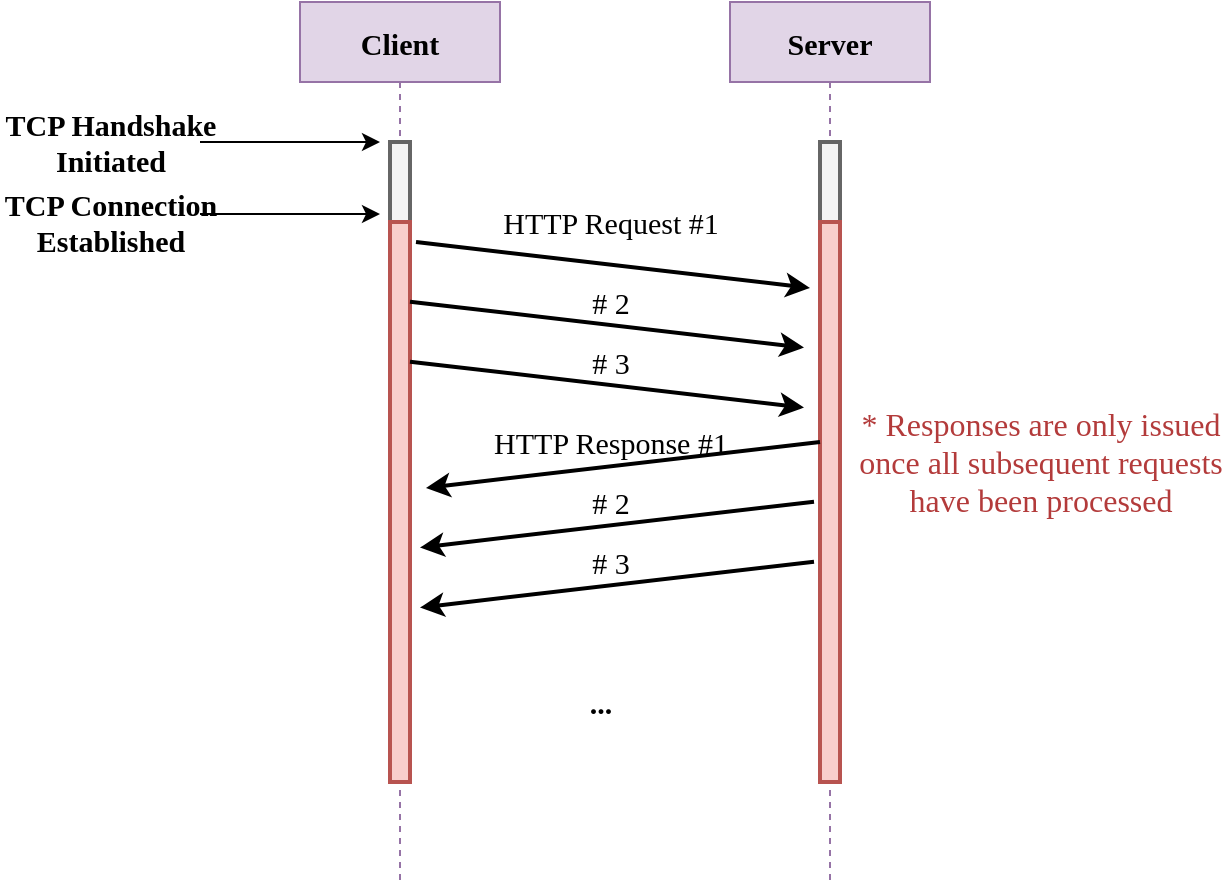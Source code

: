 <mxfile version="20.0.4" type="device"><diagram id="kgpKYQtTHZ0yAKxKKP6v" name="Page-1"><mxGraphModel dx="873" dy="455" grid="1" gridSize="10" guides="1" tooltips="1" connect="1" arrows="1" fold="1" page="1" pageScale="1" pageWidth="850" pageHeight="1100" math="0" shadow="0"><root><mxCell id="0"/><mxCell id="1" parent="0"/><mxCell id="3nuBFxr9cyL0pnOWT2aG-1" value="Client" style="shape=umlLifeline;perimeter=lifelinePerimeter;container=1;collapsible=0;recursiveResize=0;rounded=0;shadow=0;strokeWidth=1;fillColor=#e1d5e7;strokeColor=#9673a6;fontStyle=1;fontFamily=Ubuntu Condensed;fontSource=https%3A%2F%2Ffonts.googleapis.com%2Fcss%3Ffamily%3DUbuntu%2BCondensed;fontSize=15;" parent="1" vertex="1"><mxGeometry x="210" y="180" width="100" height="440" as="geometry"/></mxCell><mxCell id="3nuBFxr9cyL0pnOWT2aG-2" value="" style="points=[];perimeter=orthogonalPerimeter;rounded=0;shadow=0;strokeWidth=2;fillColor=#f5f5f5;strokeColor=#666666;fontColor=#333333;fontFamily=Ubuntu Condensed;fontSource=https%3A%2F%2Ffonts.googleapis.com%2Fcss%3Ffamily%3DUbuntu%2BCondensed;fontSize=15;" parent="3nuBFxr9cyL0pnOWT2aG-1" vertex="1"><mxGeometry x="45" y="70" width="10" height="320" as="geometry"/></mxCell><mxCell id="Wj-A9d42RCxFX4x_4i0x-10" value="" style="points=[];perimeter=orthogonalPerimeter;rounded=0;shadow=0;strokeWidth=2;fillColor=#f8cecc;strokeColor=#b85450;fontFamily=Ubuntu Condensed;fontSource=https%3A%2F%2Ffonts.googleapis.com%2Fcss%3Ffamily%3DUbuntu%2BCondensed;fontSize=15;" parent="3nuBFxr9cyL0pnOWT2aG-1" vertex="1"><mxGeometry x="45" y="110" width="10" height="280" as="geometry"/></mxCell><mxCell id="Wj-A9d42RCxFX4x_4i0x-28" value="" style="endArrow=classic;html=1;rounded=0;fontSize=15;strokeWidth=1;fontFamily=Ubuntu Condensed;fontSource=https%3A%2F%2Ffonts.googleapis.com%2Fcss%3Ffamily%3DUbuntu%2BCondensed;" parent="3nuBFxr9cyL0pnOWT2aG-1" edge="1"><mxGeometry width="50" height="50" relative="1" as="geometry"><mxPoint x="-50" y="70" as="sourcePoint"/><mxPoint x="40" y="70" as="targetPoint"/></mxGeometry></mxCell><mxCell id="3nuBFxr9cyL0pnOWT2aG-5" value="Server" style="shape=umlLifeline;perimeter=lifelinePerimeter;container=1;collapsible=0;recursiveResize=0;rounded=0;shadow=0;strokeWidth=1;fillColor=#e1d5e7;strokeColor=#9673a6;fontStyle=1;fontFamily=Ubuntu Condensed;fontSource=https%3A%2F%2Ffonts.googleapis.com%2Fcss%3Ffamily%3DUbuntu%2BCondensed;fontSize=15;" parent="1" vertex="1"><mxGeometry x="425" y="180" width="100" height="440" as="geometry"/></mxCell><mxCell id="3nuBFxr9cyL0pnOWT2aG-6" value="" style="points=[];perimeter=orthogonalPerimeter;rounded=0;shadow=0;strokeWidth=2;fillColor=#f5f5f5;fontColor=#333333;strokeColor=#666666;fontFamily=Ubuntu Condensed;fontSource=https%3A%2F%2Ffonts.googleapis.com%2Fcss%3Ffamily%3DUbuntu%2BCondensed;fontSize=15;" parent="3nuBFxr9cyL0pnOWT2aG-5" vertex="1"><mxGeometry x="45" y="70" width="10" height="320" as="geometry"/></mxCell><mxCell id="Wj-A9d42RCxFX4x_4i0x-29" value="" style="points=[];perimeter=orthogonalPerimeter;rounded=0;shadow=0;strokeWidth=2;fillColor=#f8cecc;strokeColor=#b85450;fontFamily=Ubuntu Condensed;fontSource=https%3A%2F%2Ffonts.googleapis.com%2Fcss%3Ffamily%3DUbuntu%2BCondensed;fontSize=15;" parent="3nuBFxr9cyL0pnOWT2aG-5" vertex="1"><mxGeometry x="45" y="110" width="10" height="280" as="geometry"/></mxCell><mxCell id="Wj-A9d42RCxFX4x_4i0x-3" value="" style="endArrow=classic;html=1;rounded=0;exitX=1.3;exitY=0.065;exitDx=0;exitDy=0;exitPerimeter=0;entryX=-0.5;entryY=0.139;entryDx=0;entryDy=0;entryPerimeter=0;strokeWidth=2;fontFamily=Ubuntu Condensed;fontSource=https%3A%2F%2Ffonts.googleapis.com%2Fcss%3Ffamily%3DUbuntu%2BCondensed;fontSize=15;" parent="1" edge="1"><mxGeometry width="50" height="50" relative="1" as="geometry"><mxPoint x="265" y="329.85" as="sourcePoint"/><mxPoint x="462" y="352.79" as="targetPoint"/></mxGeometry></mxCell><mxCell id="Wj-A9d42RCxFX4x_4i0x-2" value="" style="endArrow=classic;html=1;rounded=0;exitX=1.3;exitY=0.065;exitDx=0;exitDy=0;exitPerimeter=0;entryX=-0.5;entryY=0.139;entryDx=0;entryDy=0;entryPerimeter=0;strokeWidth=2;fontFamily=Ubuntu Condensed;fontSource=https%3A%2F%2Ffonts.googleapis.com%2Fcss%3Ffamily%3DUbuntu%2BCondensed;fontSize=15;" parent="1" edge="1"><mxGeometry width="50" height="50" relative="1" as="geometry"><mxPoint x="268" y="300" as="sourcePoint"/><mxPoint x="465" y="322.94" as="targetPoint"/></mxGeometry></mxCell><mxCell id="Wj-A9d42RCxFX4x_4i0x-4" value="" style="endArrow=classic;html=1;rounded=0;exitX=1.3;exitY=0.065;exitDx=0;exitDy=0;exitPerimeter=0;entryX=-0.5;entryY=0.139;entryDx=0;entryDy=0;entryPerimeter=0;strokeWidth=2;fontFamily=Ubuntu Condensed;fontSource=https%3A%2F%2Ffonts.googleapis.com%2Fcss%3Ffamily%3DUbuntu%2BCondensed;fontSize=15;" parent="1" edge="1"><mxGeometry width="50" height="50" relative="1" as="geometry"><mxPoint x="265" y="359.85" as="sourcePoint"/><mxPoint x="462" y="382.79" as="targetPoint"/></mxGeometry></mxCell><mxCell id="Wj-A9d42RCxFX4x_4i0x-11" value="" style="endArrow=classic;html=1;rounded=0;exitX=1.3;exitY=0.065;exitDx=0;exitDy=0;exitPerimeter=0;entryX=-0.5;entryY=0.139;entryDx=0;entryDy=0;entryPerimeter=0;strokeWidth=2;fontFamily=Ubuntu Condensed;fontSource=https%3A%2F%2Ffonts.googleapis.com%2Fcss%3Ffamily%3DUbuntu%2BCondensed;fontSize=15;" parent="1" edge="1"><mxGeometry width="50" height="50" relative="1" as="geometry"><mxPoint x="467" y="429.85" as="sourcePoint"/><mxPoint x="270" y="452.79" as="targetPoint"/></mxGeometry></mxCell><mxCell id="Wj-A9d42RCxFX4x_4i0x-12" value="" style="endArrow=classic;html=1;rounded=0;exitX=1.3;exitY=0.065;exitDx=0;exitDy=0;exitPerimeter=0;entryX=-0.5;entryY=0.139;entryDx=0;entryDy=0;entryPerimeter=0;strokeWidth=2;fontFamily=Ubuntu Condensed;fontSource=https%3A%2F%2Ffonts.googleapis.com%2Fcss%3Ffamily%3DUbuntu%2BCondensed;fontSize=15;" parent="1" edge="1"><mxGeometry width="50" height="50" relative="1" as="geometry"><mxPoint x="470" y="400" as="sourcePoint"/><mxPoint x="273" y="422.94" as="targetPoint"/></mxGeometry></mxCell><mxCell id="Wj-A9d42RCxFX4x_4i0x-13" value="" style="endArrow=classic;html=1;rounded=0;exitX=1.3;exitY=0.065;exitDx=0;exitDy=0;exitPerimeter=0;entryX=-0.5;entryY=0.139;entryDx=0;entryDy=0;entryPerimeter=0;strokeWidth=2;fontFamily=Ubuntu Condensed;fontSource=https%3A%2F%2Ffonts.googleapis.com%2Fcss%3Ffamily%3DUbuntu%2BCondensed;fontSize=15;" parent="1" edge="1"><mxGeometry width="50" height="50" relative="1" as="geometry"><mxPoint x="467" y="459.85" as="sourcePoint"/><mxPoint x="270" y="482.79" as="targetPoint"/></mxGeometry></mxCell><mxCell id="Wj-A9d42RCxFX4x_4i0x-14" value="HTTP Request #1" style="text;html=1;align=center;verticalAlign=middle;resizable=0;points=[];autosize=1;strokeColor=none;fillColor=none;fontFamily=Ubuntu Condensed;fontSource=https%3A%2F%2Ffonts.googleapis.com%2Fcss%3Ffamily%3DUbuntu%2BCondensed;fontSize=15;" parent="1" vertex="1"><mxGeometry x="305" y="275" width="120" height="30" as="geometry"/></mxCell><mxCell id="Wj-A9d42RCxFX4x_4i0x-15" value="# 2" style="text;html=1;align=center;verticalAlign=middle;resizable=0;points=[];autosize=1;strokeColor=none;fillColor=none;fontFamily=Ubuntu Condensed;fontSource=https%3A%2F%2Ffonts.googleapis.com%2Fcss%3Ffamily%3DUbuntu%2BCondensed;fontSize=15;" parent="1" vertex="1"><mxGeometry x="345" y="315" width="40" height="30" as="geometry"/></mxCell><mxCell id="Wj-A9d42RCxFX4x_4i0x-16" value="# 3" style="text;html=1;align=center;verticalAlign=middle;resizable=0;points=[];autosize=1;strokeColor=none;fillColor=none;fontFamily=Ubuntu Condensed;fontSource=https%3A%2F%2Ffonts.googleapis.com%2Fcss%3Ffamily%3DUbuntu%2BCondensed;fontSize=15;" parent="1" vertex="1"><mxGeometry x="345" y="345" width="40" height="30" as="geometry"/></mxCell><mxCell id="Wj-A9d42RCxFX4x_4i0x-17" value="HTTP Response #1" style="text;html=1;align=center;verticalAlign=middle;resizable=0;points=[];autosize=1;strokeColor=none;fillColor=none;fontFamily=Ubuntu Condensed;fontSource=https%3A%2F%2Ffonts.googleapis.com%2Fcss%3Ffamily%3DUbuntu%2BCondensed;fontSize=15;" parent="1" vertex="1"><mxGeometry x="300" y="385" width="130" height="30" as="geometry"/></mxCell><mxCell id="Wj-A9d42RCxFX4x_4i0x-18" value="# 2" style="text;html=1;align=center;verticalAlign=middle;resizable=0;points=[];autosize=1;strokeColor=none;fillColor=none;fontFamily=Ubuntu Condensed;fontSource=https%3A%2F%2Ffonts.googleapis.com%2Fcss%3Ffamily%3DUbuntu%2BCondensed;fontSize=15;" parent="1" vertex="1"><mxGeometry x="345" y="415" width="40" height="30" as="geometry"/></mxCell><mxCell id="Wj-A9d42RCxFX4x_4i0x-20" value="# 3" style="text;html=1;align=center;verticalAlign=middle;resizable=0;points=[];autosize=1;strokeColor=none;fillColor=none;fontFamily=Ubuntu Condensed;fontSource=https%3A%2F%2Ffonts.googleapis.com%2Fcss%3Ffamily%3DUbuntu%2BCondensed;fontSize=15;" parent="1" vertex="1"><mxGeometry x="345" y="445" width="40" height="30" as="geometry"/></mxCell><mxCell id="Wj-A9d42RCxFX4x_4i0x-21" value="TCP Handshake&lt;br style=&quot;font-size: 15px;&quot;&gt;Initiated" style="text;html=1;align=center;verticalAlign=middle;resizable=0;points=[];autosize=1;strokeColor=none;fillColor=none;fontStyle=1;fontFamily=Ubuntu Condensed;fontSource=https%3A%2F%2Ffonts.googleapis.com%2Fcss%3Ffamily%3DUbuntu%2BCondensed;fontSize=15;" parent="1" vertex="1"><mxGeometry x="60" y="225" width="110" height="50" as="geometry"/></mxCell><mxCell id="Wj-A9d42RCxFX4x_4i0x-22" value="TCP Connection&lt;br style=&quot;font-size: 15px;&quot;&gt;Established" style="text;html=1;align=center;verticalAlign=middle;resizable=0;points=[];autosize=1;strokeColor=none;fillColor=none;fontStyle=1;fontFamily=Ubuntu Condensed;fontSource=https%3A%2F%2Ffonts.googleapis.com%2Fcss%3Ffamily%3DUbuntu%2BCondensed;fontSize=15;" parent="1" vertex="1"><mxGeometry x="60" y="265" width="110" height="50" as="geometry"/></mxCell><mxCell id="Wj-A9d42RCxFX4x_4i0x-24" value="&lt;b style=&quot;font-size: 15px;&quot;&gt;&lt;font style=&quot;font-size: 15px;&quot;&gt;...&lt;/font&gt;&lt;/b&gt;" style="text;html=1;align=center;verticalAlign=middle;resizable=0;points=[];autosize=1;strokeColor=none;fillColor=none;fontFamily=Ubuntu Condensed;fontSource=https%3A%2F%2Ffonts.googleapis.com%2Fcss%3Ffamily%3DUbuntu%2BCondensed;fontSize=15;" parent="1" vertex="1"><mxGeometry x="345" y="515" width="30" height="30" as="geometry"/></mxCell><mxCell id="Wj-A9d42RCxFX4x_4i0x-27" value="" style="endArrow=classic;html=1;rounded=0;fontSize=15;strokeWidth=1;fontFamily=Ubuntu Condensed;fontSource=https%3A%2F%2Ffonts.googleapis.com%2Fcss%3Ffamily%3DUbuntu%2BCondensed;" parent="1" edge="1"><mxGeometry width="50" height="50" relative="1" as="geometry"><mxPoint x="160" y="286" as="sourcePoint"/><mxPoint x="250" y="286" as="targetPoint"/></mxGeometry></mxCell><mxCell id="z7GBLJpVqkQ1SR8lPTER-1" value="* Responses are only issued&lt;br&gt;once all subsequent requests&lt;br&gt;have been processed" style="text;html=1;align=center;verticalAlign=middle;resizable=0;points=[];autosize=1;strokeColor=none;fillColor=none;fontSize=16;fontFamily=Ubuntu Condensed;fontColor=#B33B3B;" vertex="1" parent="1"><mxGeometry x="485" y="375" width="190" height="70" as="geometry"/></mxCell></root></mxGraphModel></diagram></mxfile>